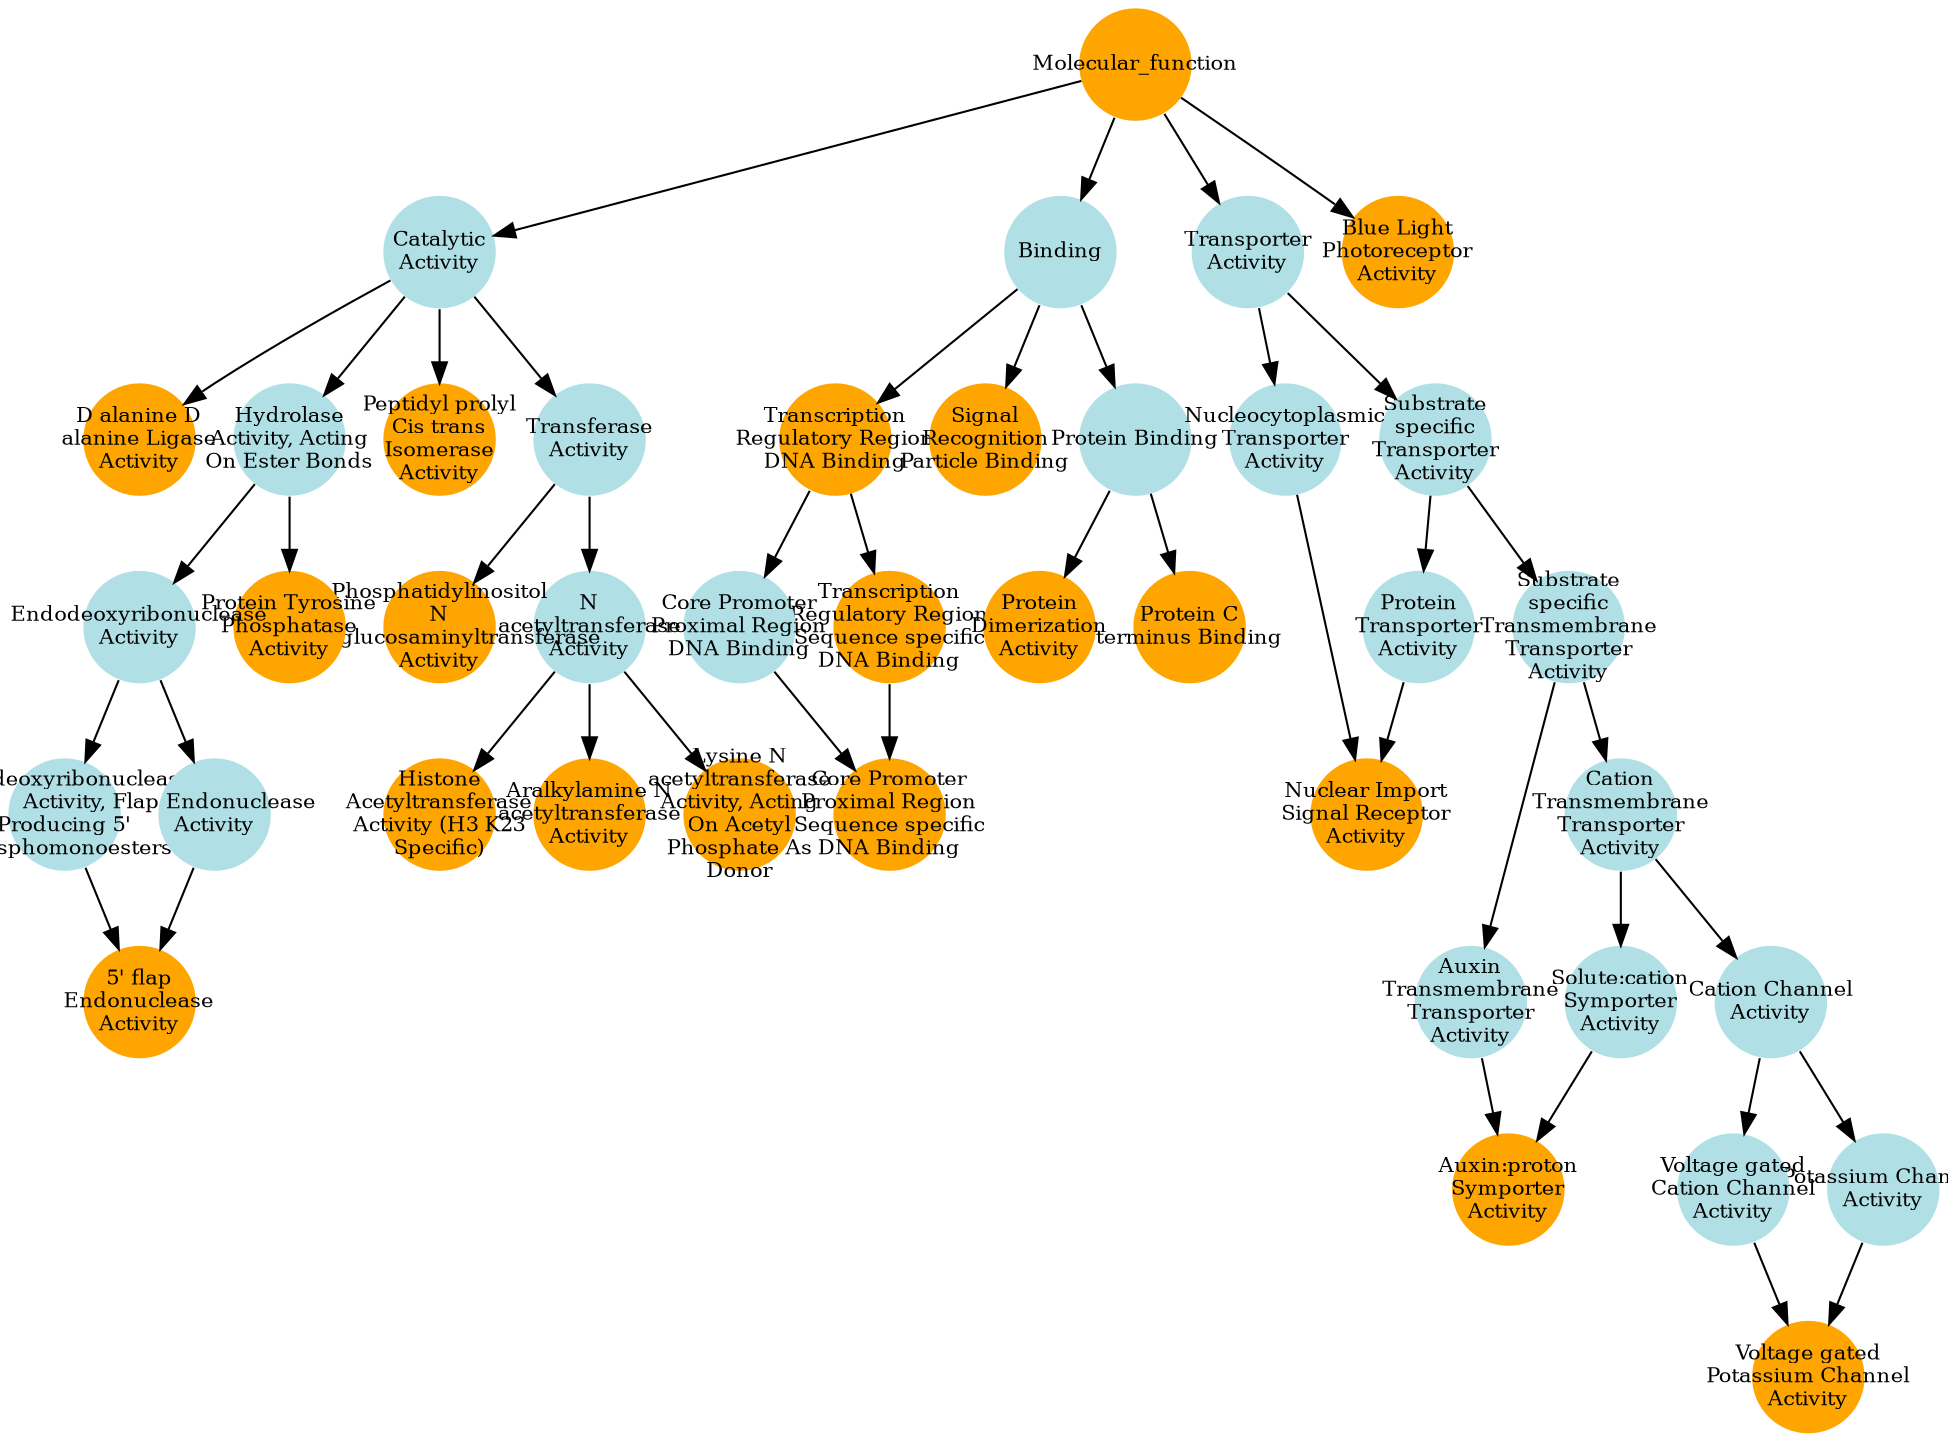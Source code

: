 digraph {
1 [style="filled", fixedsize="true", fontsize="10", shape="circle", width="0.75", fillcolor="orange", label="Molecular_function", color="transparent"];
2 [style="filled", fixedsize="true", fontsize="10", shape="circle", width="0.75", fillcolor="powderblue", label="Catalytic
Activity", color="transparent"];
3 [style="filled", fixedsize="true", fontsize="10", shape="circle", width="0.75", fillcolor="powderblue", label="Transferase
Activity", color="transparent"];
4 [style="filled", fixedsize="true", fontsize="10", shape="circle", width="0.75", fillcolor="powderblue", label="N
acetyltransferase
Activity", color="transparent"];
5 [style="filled", fixedsize="true", fontsize="10", shape="circle", width="0.75", fillcolor="orange", label="Histone
Acetyltransferase
Activity (H3 K23
Specific)", color="transparent"];
6 [style="filled", fixedsize="true", fontsize="10", shape="circle", width="0.75", fillcolor="powderblue", label="Binding", color="transparent"];
7 [style="filled", fixedsize="true", fontsize="10", shape="circle", width="0.75", fillcolor="orange", label="Transcription
Regulatory Region
DNA Binding", color="transparent"];
8 [style="filled", fixedsize="true", fontsize="10", shape="circle", width="0.75", fillcolor="orange", label="Transcription
Regulatory Region
Sequence specific
DNA Binding", color="transparent"];
9 [style="filled", fixedsize="true", fontsize="10", shape="circle", width="0.75", fillcolor="powderblue", label="Core Promoter
Proximal Region
DNA Binding", color="transparent"];
10 [style="filled", fixedsize="true", fontsize="10", shape="circle", width="0.75", fillcolor="orange", label="Core Promoter
Proximal Region
Sequence specific
DNA Binding", color="transparent"];
11 [style="filled", fixedsize="true", fontsize="10", shape="circle", width="0.75", fillcolor="powderblue", label="Transporter
Activity", color="transparent"];
12 [style="filled", fixedsize="true", fontsize="10", shape="circle", width="0.75", fillcolor="powderblue", label="Substrate
specific
Transporter
Activity", color="transparent"];
13 [style="filled", fixedsize="true", fontsize="10", shape="circle", width="0.75", fillcolor="powderblue", label="Substrate
specific
Transmembrane
Transporter
Activity", color="transparent"];
14 [style="filled", fixedsize="true", fontsize="10", shape="circle", width="0.75", fillcolor="orange", label="Signal
Recognition
Particle Binding", color="transparent"];
15 [style="filled", fixedsize="true", fontsize="10", shape="circle", width="0.75", fillcolor="orange", label="Phosphatidylinositol
N
acetylglucosaminyltransferase
Activity", color="transparent"];
16 [style="filled", fixedsize="true", fontsize="10", shape="circle", width="0.75", fillcolor="orange", label="Aralkylamine N
acetyltransferase
Activity", color="transparent"];
17 [style="filled", fixedsize="true", fontsize="10", shape="circle", width="0.75", fillcolor="orange", label="Lysine N
acetyltransferase
Activity, Acting
On Acetyl
Phosphate As
Donor", color="transparent"];
18 [style="filled", fixedsize="true", fontsize="10", shape="circle", width="0.75", fillcolor="powderblue", label="Protein Binding", color="transparent"];
19 [style="filled", fixedsize="true", fontsize="10", shape="circle", width="0.75", fillcolor="orange", label="Protein C
terminus Binding", color="transparent"];
20 [style="filled", fixedsize="true", fontsize="10", shape="circle", width="0.75", fillcolor="powderblue", label="Cation
Transmembrane
Transporter
Activity", color="transparent"];
21 [style="filled", fixedsize="true", fontsize="10", shape="circle", width="0.75", fillcolor="powderblue", label="Solute:cation
Symporter
Activity", color="transparent"];
22 [style="filled", fixedsize="true", fontsize="10", shape="circle", width="0.75", fillcolor="powderblue", label="Auxin
Transmembrane
Transporter
Activity", color="transparent"];
23 [style="filled", fixedsize="true", fontsize="10", shape="circle", width="0.75", fillcolor="orange", label="Auxin:proton
Symporter
Activity", color="transparent"];
24 [style="filled", fixedsize="true", fontsize="10", shape="circle", width="0.75", fillcolor="orange", label="D alanine D
alanine Ligase
Activity", color="transparent"];
25 [style="filled", fixedsize="true", fontsize="10", shape="circle", width="0.75", fillcolor="powderblue", label="Hydrolase
Activity, Acting
On Ester Bonds", color="transparent"];
26 [style="filled", fixedsize="true", fontsize="10", shape="circle", width="0.75", fillcolor="orange", label="Protein Tyrosine
Phosphatase
Activity", color="transparent"];
27 [style="filled", fixedsize="true", fontsize="10", shape="circle", width="0.75", fillcolor="orange", label="Protein
Dimerization
Activity", color="transparent"];
28 [style="filled", fixedsize="true", fontsize="10", shape="circle", width="0.75", fillcolor="orange", label="Peptidyl prolyl
Cis trans
Isomerase
Activity", color="transparent"];
29 [style="filled", fixedsize="true", fontsize="10", shape="circle", width="0.75", fillcolor="powderblue", label="Endodeoxyribonuclease
Activity", color="transparent"];
30 [style="filled", fixedsize="true", fontsize="10", shape="circle", width="0.75", fillcolor="powderblue", label="Endodeoxyribonuclease
Activity,
Producing 5'
phosphomonoesters", color="transparent"];
31 [style="filled", fixedsize="true", fontsize="10", shape="circle", width="0.75", fillcolor="powderblue", label="Flap Endonuclease
Activity", color="transparent"];
32 [style="filled", fixedsize="true", fontsize="10", shape="circle", width="0.75", fillcolor="orange", label="5' flap
Endonuclease
Activity", color="transparent"];
33 [style="filled", fixedsize="true", fontsize="10", shape="circle", width="0.75", fillcolor="orange", label="Blue Light
Photoreceptor
Activity", color="transparent"];
34 [style="filled", fixedsize="true", fontsize="10", shape="circle", width="0.75", fillcolor="powderblue", label="Cation Channel
Activity", color="transparent"];
35 [style="filled", fixedsize="true", fontsize="10", shape="circle", width="0.75", fillcolor="powderblue", label="Potassium Channel
Activity", color="transparent"];
36 [style="filled", fixedsize="true", fontsize="10", shape="circle", width="0.75", fillcolor="powderblue", label="Voltage gated
Cation Channel
Activity", color="transparent"];
37 [style="filled", fixedsize="true", fontsize="10", shape="circle", width="0.75", fillcolor="orange", label="Voltage gated
Potassium Channel
Activity", color="transparent"];
38 [style="filled", fixedsize="true", fontsize="10", shape="circle", width="0.75", fillcolor="powderblue", label="Nucleocytoplasmic
Transporter
Activity", color="transparent"];
39 [style="filled", fixedsize="true", fontsize="10", shape="circle", width="0.75", fillcolor="powderblue", label="Protein
Transporter
Activity", color="transparent"];
40 [style="filled", fixedsize="true", fontsize="10", shape="circle", width="0.75", fillcolor="orange", label="Nuclear Import
Signal Receptor
Activity", color="transparent"];
1 -> 2 [color="#000000", lty="solid"];
2 -> 3 [color="#000000", lty="solid"];
3 -> 4 [color="#000000", lty="solid"];
4 -> 5 [color="#000000", lty="solid"];
1 -> 6 [color="#000000", lty="solid"];
6 -> 7 [color="#000000", lty="solid"];
7 -> 8 [color="#000000", lty="solid"];
7 -> 9 [color="#000000", lty="solid"];
8 -> 10 [color="#000000", lty="solid"];
9 -> 10 [color="#000000", lty="solid"];
1 -> 11 [color="#000000", lty="solid"];
11 -> 12 [color="#000000", lty="solid"];
12 -> 13 [color="#000000", lty="solid"];
6 -> 14 [color="#000000", lty="solid"];
3 -> 15 [color="#000000", lty="solid"];
4 -> 16 [color="#000000", lty="solid"];
4 -> 17 [color="#000000", lty="solid"];
6 -> 18 [color="#000000", lty="solid"];
18 -> 19 [color="#000000", lty="solid"];
13 -> 20 [color="#000000", lty="solid"];
20 -> 21 [color="#000000", lty="solid"];
13 -> 22 [color="#000000", lty="solid"];
21 -> 23 [color="#000000", lty="solid"];
22 -> 23 [color="#000000", lty="solid"];
2 -> 24 [color="#000000", lty="solid"];
2 -> 25 [color="#000000", lty="solid"];
25 -> 26 [color="#000000", lty="solid"];
18 -> 27 [color="#000000", lty="solid"];
2 -> 28 [color="#000000", lty="solid"];
25 -> 29 [color="#000000", lty="solid"];
29 -> 30 [color="#000000", lty="solid"];
29 -> 31 [color="#000000", lty="solid"];
30 -> 32 [color="#000000", lty="solid"];
31 -> 32 [color="#000000", lty="solid"];
1 -> 33 [color="#000000", lty="solid"];
20 -> 34 [color="#000000", lty="solid"];
34 -> 35 [color="#000000", lty="solid"];
34 -> 36 [color="#000000", lty="solid"];
35 -> 37 [color="#000000", lty="solid"];
36 -> 37 [color="#000000", lty="solid"];
11 -> 38 [color="#000000", lty="solid"];
12 -> 39 [color="#000000", lty="solid"];
38 -> 40 [color="#000000", lty="solid"];
39 -> 40 [color="#000000", lty="solid"];
}
